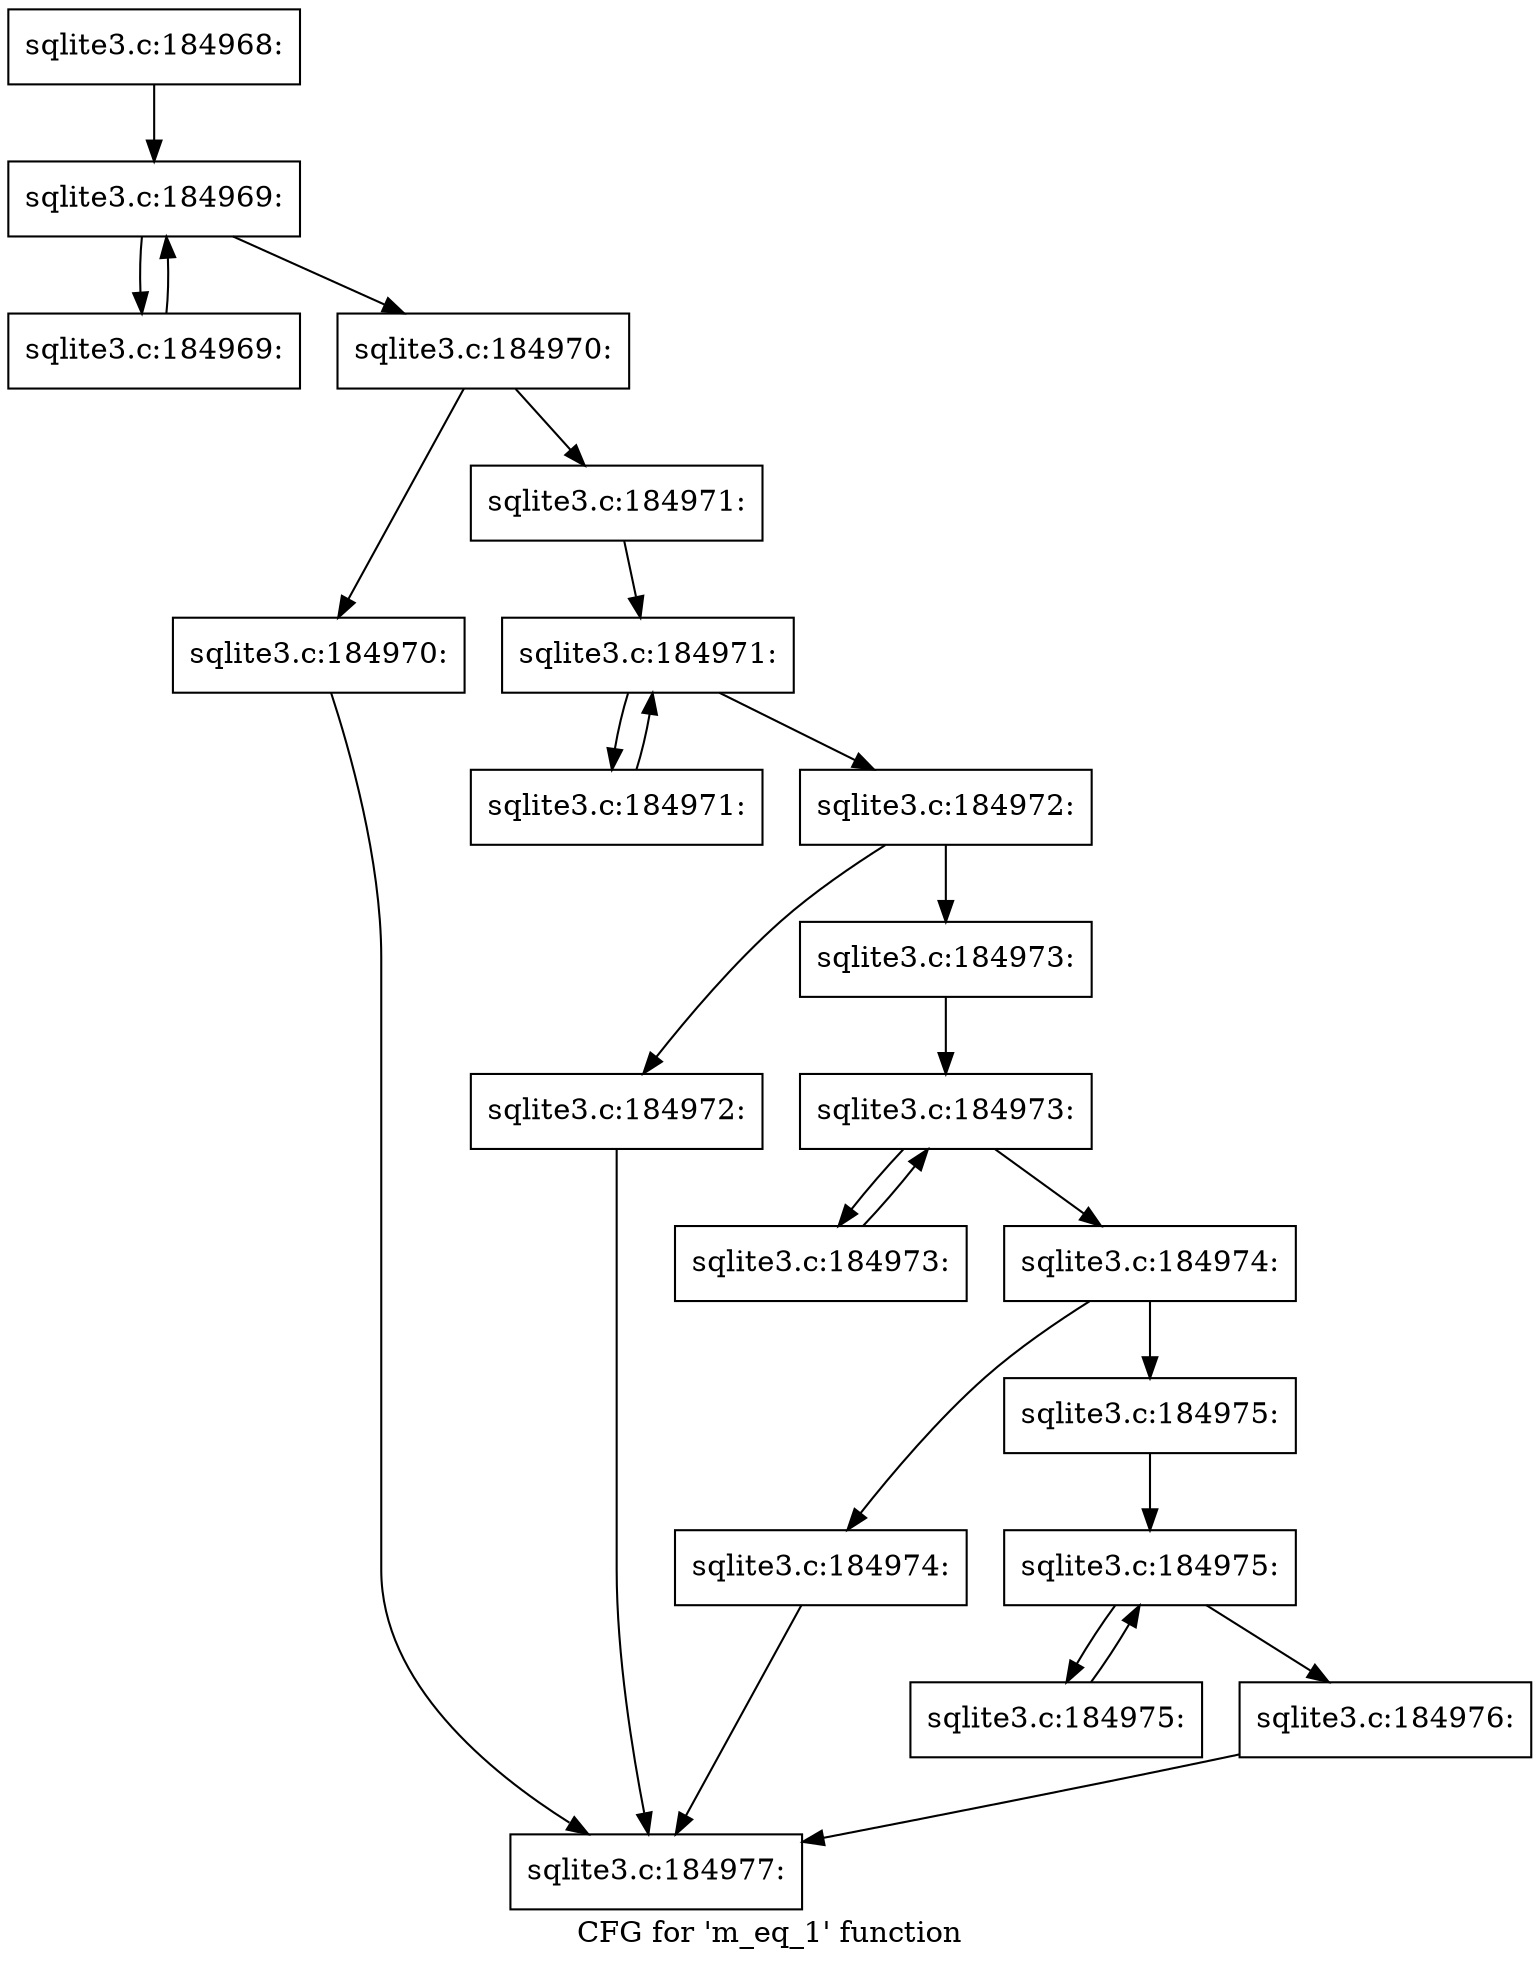 digraph "CFG for 'm_eq_1' function" {
	label="CFG for 'm_eq_1' function";

	Node0x55c0facbb5c0 [shape=record,label="{sqlite3.c:184968:}"];
	Node0x55c0facbb5c0 -> Node0x55c0facbd4e0;
	Node0x55c0facbd4e0 [shape=record,label="{sqlite3.c:184969:}"];
	Node0x55c0facbd4e0 -> Node0x55c0facbc900;
	Node0x55c0facbd4e0 -> Node0x55c0facbc720;
	Node0x55c0facbc900 [shape=record,label="{sqlite3.c:184969:}"];
	Node0x55c0facbc900 -> Node0x55c0facbd4e0;
	Node0x55c0facbc720 [shape=record,label="{sqlite3.c:184970:}"];
	Node0x55c0facbc720 -> Node0x55c0facbde10;
	Node0x55c0facbc720 -> Node0x55c0facbde60;
	Node0x55c0facbde10 [shape=record,label="{sqlite3.c:184970:}"];
	Node0x55c0facbde10 -> Node0x55c0facbc6d0;
	Node0x55c0facbde60 [shape=record,label="{sqlite3.c:184971:}"];
	Node0x55c0facbde60 -> Node0x55c0facbe350;
	Node0x55c0facbe350 [shape=record,label="{sqlite3.c:184971:}"];
	Node0x55c0facbe350 -> Node0x55c0facbe700;
	Node0x55c0facbe350 -> Node0x55c0facbe4b0;
	Node0x55c0facbe700 [shape=record,label="{sqlite3.c:184971:}"];
	Node0x55c0facbe700 -> Node0x55c0facbe350;
	Node0x55c0facbe4b0 [shape=record,label="{sqlite3.c:184972:}"];
	Node0x55c0facbe4b0 -> Node0x55c0facbebf0;
	Node0x55c0facbe4b0 -> Node0x55c0facbec40;
	Node0x55c0facbebf0 [shape=record,label="{sqlite3.c:184972:}"];
	Node0x55c0facbebf0 -> Node0x55c0facbc6d0;
	Node0x55c0facbec40 [shape=record,label="{sqlite3.c:184973:}"];
	Node0x55c0facbec40 -> Node0x55c0facbf130;
	Node0x55c0facbf130 [shape=record,label="{sqlite3.c:184973:}"];
	Node0x55c0facbf130 -> Node0x55c0facbf4e0;
	Node0x55c0facbf130 -> Node0x55c0facbf290;
	Node0x55c0facbf4e0 [shape=record,label="{sqlite3.c:184973:}"];
	Node0x55c0facbf4e0 -> Node0x55c0facbf130;
	Node0x55c0facbf290 [shape=record,label="{sqlite3.c:184974:}"];
	Node0x55c0facbf290 -> Node0x55c0facbf9d0;
	Node0x55c0facbf290 -> Node0x55c0facbfa20;
	Node0x55c0facbf9d0 [shape=record,label="{sqlite3.c:184974:}"];
	Node0x55c0facbf9d0 -> Node0x55c0facbc6d0;
	Node0x55c0facbfa20 [shape=record,label="{sqlite3.c:184975:}"];
	Node0x55c0facbfa20 -> Node0x55c0facbff10;
	Node0x55c0facbff10 [shape=record,label="{sqlite3.c:184975:}"];
	Node0x55c0facbff10 -> Node0x55c0facc02c0;
	Node0x55c0facbff10 -> Node0x55c0facc0070;
	Node0x55c0facc02c0 [shape=record,label="{sqlite3.c:184975:}"];
	Node0x55c0facc02c0 -> Node0x55c0facbff10;
	Node0x55c0facc0070 [shape=record,label="{sqlite3.c:184976:}"];
	Node0x55c0facc0070 -> Node0x55c0facbc6d0;
	Node0x55c0facbc6d0 [shape=record,label="{sqlite3.c:184977:}"];
}
